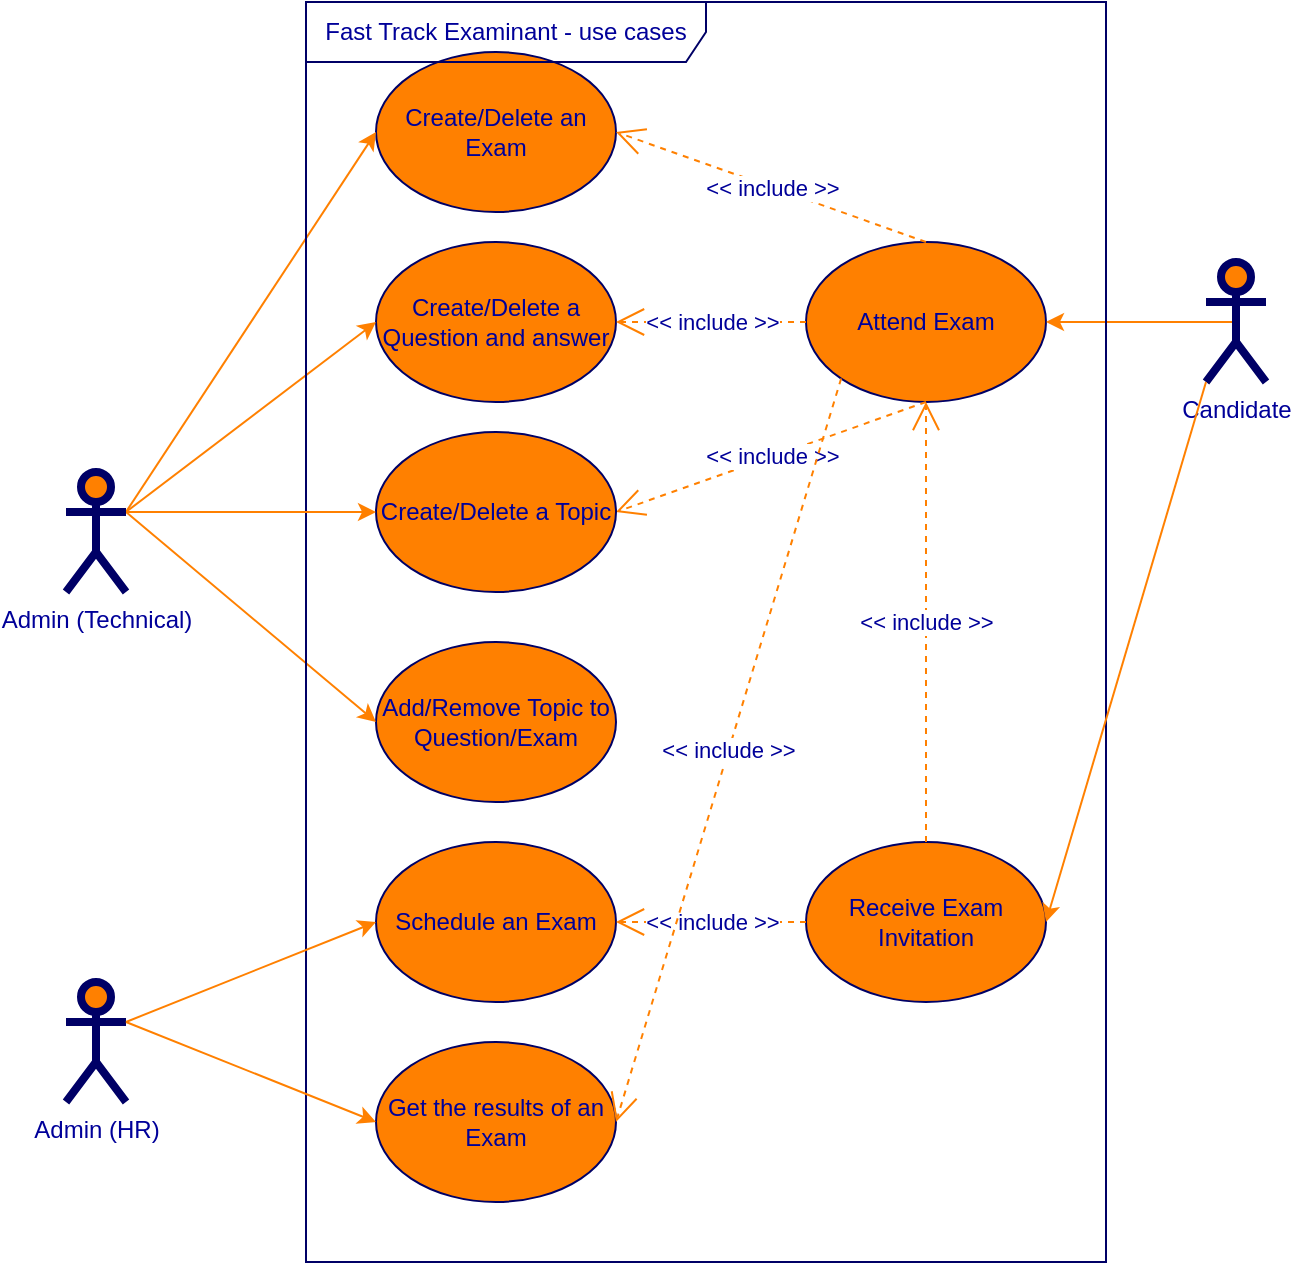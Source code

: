 <mxfile version="13.6.5" type="device"><diagram id="1cee9afd-dcdd-cf27-cb82-50d77dad4855" name="Page-1"><mxGraphModel dx="1422" dy="804" grid="1" gridSize="10" guides="1" tooltips="1" connect="1" arrows="1" fold="1" page="1" pageScale="1" pageWidth="850" pageHeight="1100" math="0" shadow="0"><root><mxCell id="0"/><mxCell id="1" parent="0"/><mxCell id="c1cb8d76720eaeb-1" value="Create/Delete an Exam" style="ellipse;whiteSpace=wrap;html=1;fillColor=#FF8000;strokeColor=#000066;fontColor=#000099;" parent="1" vertex="1"><mxGeometry x="245" y="75" width="120" height="80" as="geometry"/></mxCell><mxCell id="c1cb8d76720eaeb-3" value="Create/Delete a Question and answer" style="ellipse;whiteSpace=wrap;html=1;fillColor=#FF8000;strokeColor=#000066;fontColor=#000099;" parent="1" vertex="1"><mxGeometry x="245" y="170" width="120" height="80" as="geometry"/></mxCell><mxCell id="c1cb8d76720eaeb-4" value="Attend Exam" style="ellipse;whiteSpace=wrap;html=1;fillColor=#FF8000;strokeColor=#000066;fontColor=#000099;" parent="1" vertex="1"><mxGeometry x="460" y="170" width="120" height="80" as="geometry"/></mxCell><mxCell id="c1cb8d76720eaeb-6" value="Add/Remove Topic to Question/Exam" style="ellipse;whiteSpace=wrap;html=1;fillColor=#FF8000;strokeColor=#000066;fontColor=#000099;" parent="1" vertex="1"><mxGeometry x="245" y="370" width="120" height="80" as="geometry"/></mxCell><mxCell id="c1cb8d76720eaeb-10" style="html=1;exitX=1;exitY=0.333;exitPerimeter=0;entryX=0;entryY=0.5;jettySize=auto;orthogonalLoop=1;fillColor=#f8cecc;strokeColor=#FF8000;curved=1;fontColor=#000099;" parent="1" source="c1cb8d76720eaeb-15" target="c1cb8d76720eaeb-1" edge="1"><mxGeometry relative="1" as="geometry"/></mxCell><mxCell id="c1cb8d76720eaeb-13" style="edgeStyle=none;curved=1;html=1;exitX=1;exitY=0.333;exitPerimeter=0;entryX=0;entryY=0.5;jettySize=auto;orthogonalLoop=1;strokeColor=#FF8000;fontColor=#000099;" parent="1" source="c1cb8d76720eaeb-15" target="c1cb8d76720eaeb-3" edge="1"><mxGeometry relative="1" as="geometry"/></mxCell><mxCell id="c1cb8d76720eaeb-14" style="edgeStyle=none;curved=1;html=1;exitX=1;exitY=0.333;exitPerimeter=0;jettySize=auto;orthogonalLoop=1;strokeColor=#FF8000;entryX=0;entryY=0.5;fontColor=#000099;" parent="1" source="c1cb8d76720eaeb-15" target="c1cb8d76720eaeb-6" edge="1"><mxGeometry relative="1" as="geometry"/></mxCell><mxCell id="c1cb8d76720eaeb-15" value="Admin (Technical)" style="shape=umlActor;verticalLabelPosition=bottom;labelBackgroundColor=#ffffff;verticalAlign=top;html=1;strokeWidth=4;fillColor=#FF8000;strokeColor=#000066;fontColor=#000099;" parent="1" vertex="1"><mxGeometry x="90" y="285" width="30" height="60" as="geometry"/></mxCell><mxCell id="c1cb8d76720eaeb-16" style="rounded=0;html=1;exitX=0.5;exitY=0.5;exitPerimeter=0;entryX=1;entryY=0.5;jettySize=auto;orthogonalLoop=1;fontColor=#000099;strokeColor=#FF8000;exitDx=0;exitDy=0;" parent="1" source="c1cb8d76720eaeb-20" target="c1cb8d76720eaeb-4" edge="1"><mxGeometry relative="1" as="geometry"/></mxCell><mxCell id="c1cb8d76720eaeb-20" value="Candidate" style="shape=umlActor;verticalLabelPosition=bottom;labelBackgroundColor=#ffffff;verticalAlign=top;html=1;strokeWidth=4;fillColor=#FF8000;strokeColor=#000066;fontColor=#000099;" parent="1" vertex="1"><mxGeometry x="660" y="180" width="30" height="60" as="geometry"/></mxCell><mxCell id="c1cb8d76720eaeb-22" value="Fast Track Examinant - use cases" style="shape=umlFrame;whiteSpace=wrap;html=1;strokeWidth=1;fillColor=none;width=200;height=30;fontColor=#000099;strokeColor=#000066;" parent="1" vertex="1"><mxGeometry x="210" y="50" width="400" height="630" as="geometry"/></mxCell><mxCell id="c1cb8d76720eaeb-29" value="&amp;lt;&amp;lt; include &amp;gt;&amp;gt;" style="endArrow=open;endSize=12;dashed=1;html=1;exitX=0.5;exitY=0;entryX=1;entryY=0.5;fontColor=#000099;strokeColor=#FF8000;entryDx=0;entryDy=0;" parent="1" source="c1cb8d76720eaeb-4" target="c1cb8d76720eaeb-1" edge="1"><mxGeometry width="160" relative="1" as="geometry"><mxPoint x="357" y="277" as="sourcePoint"/><mxPoint x="503" y="163" as="targetPoint"/></mxGeometry></mxCell><mxCell id="7pDezVJgYxOC2ObP8OXZ-1" value="Admin (HR)" style="shape=umlActor;verticalLabelPosition=bottom;labelBackgroundColor=#ffffff;verticalAlign=top;html=1;strokeWidth=4;fillColor=#FF8000;strokeColor=#000066;fontColor=#000099;" vertex="1" parent="1"><mxGeometry x="90" y="540" width="30" height="60" as="geometry"/></mxCell><mxCell id="7pDezVJgYxOC2ObP8OXZ-6" value="&amp;lt;&amp;lt; include &amp;gt;&amp;gt;" style="endArrow=open;endSize=12;dashed=1;html=1;entryX=1;entryY=0.5;fontColor=#000099;strokeColor=#FF8000;entryDx=0;entryDy=0;exitX=0;exitY=0.5;exitDx=0;exitDy=0;" edge="1" parent="1" source="c1cb8d76720eaeb-4" target="c1cb8d76720eaeb-3"><mxGeometry width="160" relative="1" as="geometry"><mxPoint x="540" y="175" as="sourcePoint"/><mxPoint x="375" y="125" as="targetPoint"/></mxGeometry></mxCell><mxCell id="7pDezVJgYxOC2ObP8OXZ-8" value="&amp;lt;&amp;lt; include &amp;gt;&amp;gt;" style="endArrow=open;endSize=12;dashed=1;html=1;exitX=0.5;exitY=1;entryX=1;entryY=0.5;fontColor=#000099;strokeColor=#FF8000;entryDx=0;entryDy=0;exitDx=0;exitDy=0;" edge="1" parent="1" source="c1cb8d76720eaeb-4" target="7pDezVJgYxOC2ObP8OXZ-12"><mxGeometry width="160" relative="1" as="geometry"><mxPoint x="497.574" y="243.284" as="sourcePoint"/><mxPoint x="375" y="395" as="targetPoint"/></mxGeometry></mxCell><mxCell id="7pDezVJgYxOC2ObP8OXZ-12" value="Create/Delete a Topic" style="ellipse;whiteSpace=wrap;html=1;fillColor=#FF8000;strokeColor=#000066;fontColor=#000099;" vertex="1" parent="1"><mxGeometry x="245" y="265" width="120" height="80" as="geometry"/></mxCell><mxCell id="7pDezVJgYxOC2ObP8OXZ-14" style="edgeStyle=none;curved=1;html=1;exitX=1;exitY=0.333;exitPerimeter=0;entryX=0;entryY=0.5;jettySize=auto;orthogonalLoop=1;strokeColor=#FF8000;fontColor=#000099;exitDx=0;exitDy=0;entryDx=0;entryDy=0;" edge="1" parent="1" source="c1cb8d76720eaeb-15" target="7pDezVJgYxOC2ObP8OXZ-12"><mxGeometry relative="1" as="geometry"><mxPoint x="150" y="395" as="sourcePoint"/><mxPoint x="255" y="220" as="targetPoint"/></mxGeometry></mxCell><mxCell id="7pDezVJgYxOC2ObP8OXZ-21" value="Schedule an Exam" style="ellipse;whiteSpace=wrap;html=1;fillColor=#FF8000;strokeColor=#000066;fontColor=#000099;" vertex="1" parent="1"><mxGeometry x="245" y="470" width="120" height="80" as="geometry"/></mxCell><mxCell id="7pDezVJgYxOC2ObP8OXZ-22" value="Get the results of an Exam" style="ellipse;whiteSpace=wrap;html=1;fillColor=#FF8000;strokeColor=#000066;fontColor=#000099;" vertex="1" parent="1"><mxGeometry x="245" y="570" width="120" height="80" as="geometry"/></mxCell><mxCell id="7pDezVJgYxOC2ObP8OXZ-23" style="edgeStyle=none;curved=1;html=1;exitX=1;exitY=0.333;exitPerimeter=0;jettySize=auto;orthogonalLoop=1;strokeColor=#FF8000;entryX=0;entryY=0.5;fontColor=#000099;exitDx=0;exitDy=0;entryDx=0;entryDy=0;" edge="1" parent="1" source="7pDezVJgYxOC2ObP8OXZ-1" target="7pDezVJgYxOC2ObP8OXZ-21"><mxGeometry relative="1" as="geometry"><mxPoint x="130" y="315" as="sourcePoint"/><mxPoint x="255" y="420" as="targetPoint"/></mxGeometry></mxCell><mxCell id="7pDezVJgYxOC2ObP8OXZ-24" style="edgeStyle=none;curved=1;html=1;exitX=1;exitY=0.333;exitPerimeter=0;jettySize=auto;orthogonalLoop=1;strokeColor=#FF8000;entryX=0;entryY=0.5;fontColor=#000099;exitDx=0;exitDy=0;entryDx=0;entryDy=0;" edge="1" parent="1" source="7pDezVJgYxOC2ObP8OXZ-1" target="7pDezVJgYxOC2ObP8OXZ-22"><mxGeometry relative="1" as="geometry"><mxPoint x="130" y="570" as="sourcePoint"/><mxPoint x="255" y="520" as="targetPoint"/></mxGeometry></mxCell><mxCell id="7pDezVJgYxOC2ObP8OXZ-25" value="Receive Exam Invitation" style="ellipse;whiteSpace=wrap;html=1;fillColor=#FF8000;strokeColor=#000066;fontColor=#000099;" vertex="1" parent="1"><mxGeometry x="460" y="470" width="120" height="80" as="geometry"/></mxCell><mxCell id="7pDezVJgYxOC2ObP8OXZ-26" value="&amp;lt;&amp;lt; include &amp;gt;&amp;gt;" style="endArrow=open;endSize=12;dashed=1;html=1;exitX=0.5;exitY=0;entryX=0.5;entryY=1;fontColor=#000099;strokeColor=#FF8000;entryDx=0;entryDy=0;exitDx=0;exitDy=0;" edge="1" parent="1" source="7pDezVJgYxOC2ObP8OXZ-25" target="c1cb8d76720eaeb-4"><mxGeometry width="160" relative="1" as="geometry"><mxPoint x="530" y="260" as="sourcePoint"/><mxPoint x="375" y="315" as="targetPoint"/></mxGeometry></mxCell><mxCell id="7pDezVJgYxOC2ObP8OXZ-27" style="rounded=0;html=1;exitX=0;exitY=1;exitPerimeter=0;entryX=1;entryY=0.5;jettySize=auto;orthogonalLoop=1;fontColor=#000099;strokeColor=#FF8000;exitDx=0;exitDy=0;entryDx=0;entryDy=0;" edge="1" parent="1" source="c1cb8d76720eaeb-20" target="7pDezVJgYxOC2ObP8OXZ-25"><mxGeometry relative="1" as="geometry"><mxPoint x="685" y="220" as="sourcePoint"/><mxPoint x="590" y="220" as="targetPoint"/></mxGeometry></mxCell><mxCell id="7pDezVJgYxOC2ObP8OXZ-28" value="&amp;lt;&amp;lt; include &amp;gt;&amp;gt;" style="endArrow=open;endSize=12;dashed=1;html=1;exitX=0;exitY=0.5;entryX=1;entryY=0.5;fontColor=#000099;strokeColor=#FF8000;entryDx=0;entryDy=0;exitDx=0;exitDy=0;" edge="1" parent="1" source="7pDezVJgYxOC2ObP8OXZ-25" target="7pDezVJgYxOC2ObP8OXZ-21"><mxGeometry width="160" relative="1" as="geometry"><mxPoint x="530" y="260" as="sourcePoint"/><mxPoint x="375" y="315" as="targetPoint"/></mxGeometry></mxCell><mxCell id="7pDezVJgYxOC2ObP8OXZ-29" value="&amp;lt;&amp;lt; include &amp;gt;&amp;gt;" style="endArrow=open;endSize=12;dashed=1;html=1;exitX=0;exitY=1;entryX=1;entryY=0.5;fontColor=#000099;strokeColor=#FF8000;entryDx=0;entryDy=0;exitDx=0;exitDy=0;" edge="1" parent="1" source="c1cb8d76720eaeb-4" target="7pDezVJgYxOC2ObP8OXZ-22"><mxGeometry width="160" relative="1" as="geometry"><mxPoint x="530" y="480" as="sourcePoint"/><mxPoint x="530" y="260" as="targetPoint"/></mxGeometry></mxCell></root></mxGraphModel></diagram></mxfile>